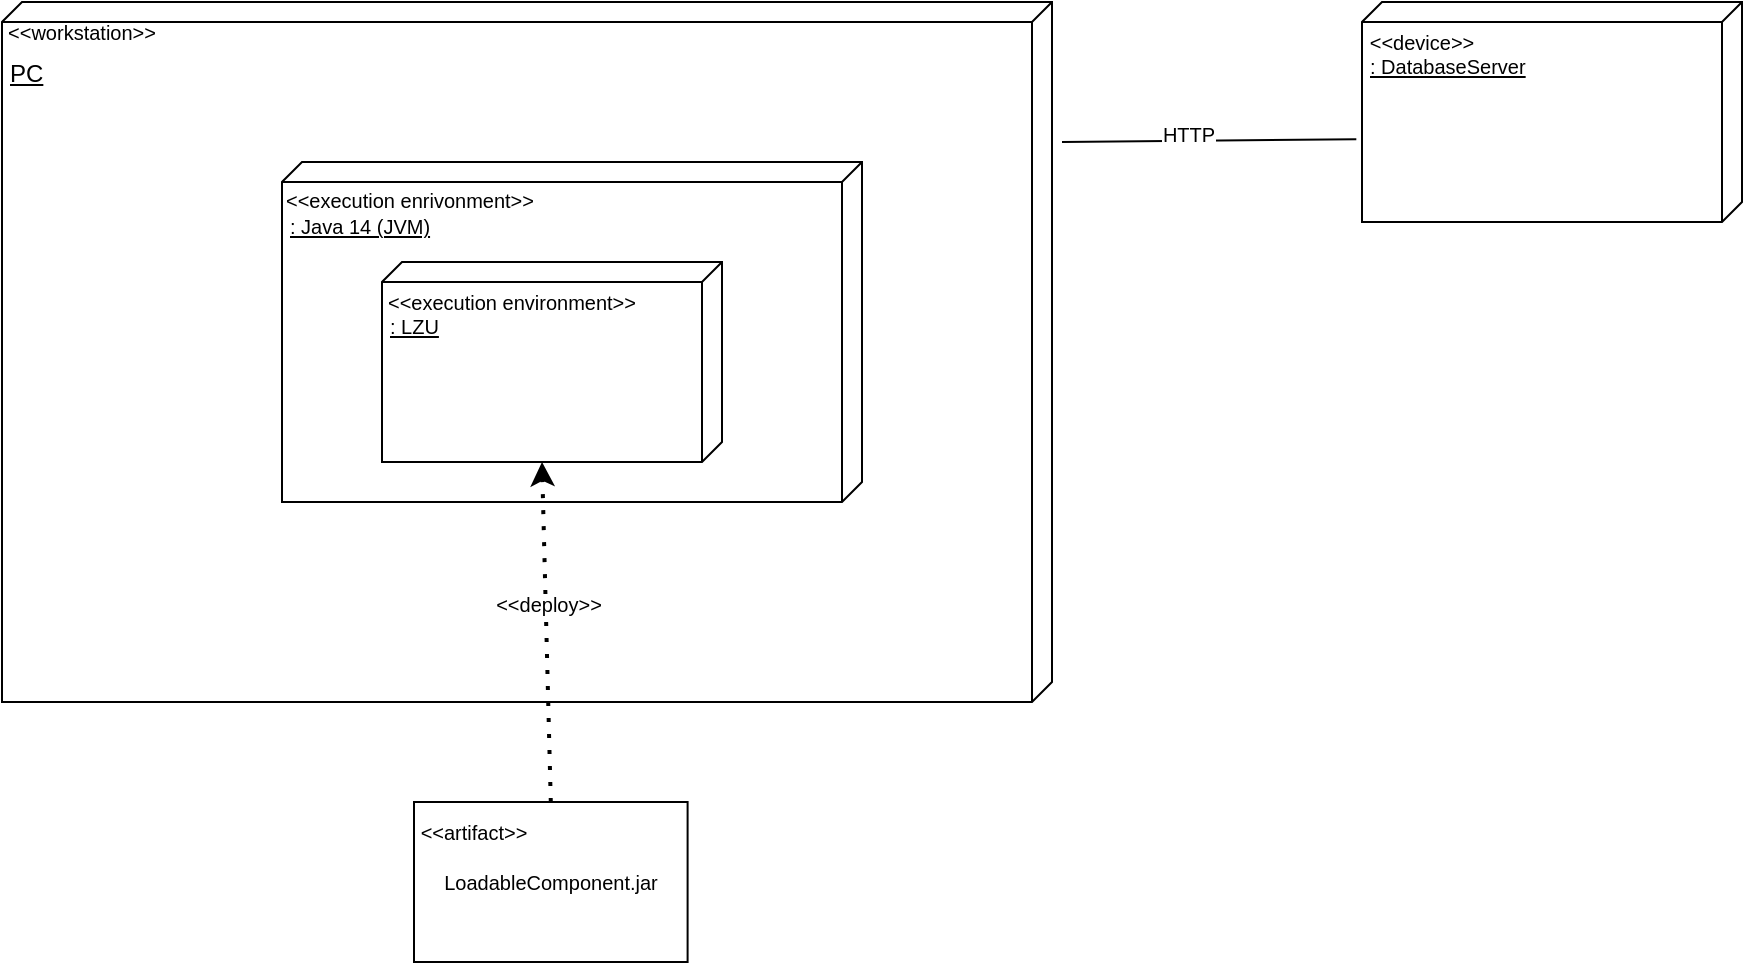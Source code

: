 <mxfile version="18.0.1" type="device"><diagram id="X1BgdcThvNTavTAA2rwf" name="Seite-1"><mxGraphModel dx="1710" dy="2122" grid="1" gridSize="10" guides="1" tooltips="1" connect="1" arrows="1" fold="1" page="1" pageScale="1" pageWidth="827" pageHeight="1169" math="0" shadow="0"><root><mxCell id="0"/><mxCell id="1" parent="0"/><mxCell id="mK2Ghu5Uz-JB355mYiLE-1" value="&lt;br&gt;PC" style="verticalAlign=top;align=left;spacingTop=8;spacingLeft=2;spacingRight=12;shape=cube;size=10;direction=south;fontStyle=4;html=1;" vertex="1" parent="1"><mxGeometry x="70" y="-310" width="525" height="350" as="geometry"/></mxCell><mxCell id="mK2Ghu5Uz-JB355mYiLE-2" value="&lt;font style=&quot;font-size: 10px;&quot;&gt;&amp;lt;&amp;lt;workstation&amp;gt;&amp;gt;&lt;/font&gt;" style="text;html=1;strokeColor=none;fillColor=none;align=center;verticalAlign=middle;whiteSpace=wrap;rounded=0;" vertex="1" parent="1"><mxGeometry x="80" y="-310" width="60" height="30" as="geometry"/></mxCell><mxCell id="mK2Ghu5Uz-JB355mYiLE-4" value="&lt;font style=&quot;font-size: 10px;&quot;&gt;&lt;br&gt;: Java 14 (JVM)&lt;/font&gt;" style="verticalAlign=top;align=left;spacingTop=8;spacingLeft=2;spacingRight=12;shape=cube;size=10;direction=south;fontStyle=4;html=1;fontSize=10;" vertex="1" parent="1"><mxGeometry x="210" y="-230" width="290" height="170" as="geometry"/></mxCell><mxCell id="mK2Ghu5Uz-JB355mYiLE-6" value="&amp;lt;&amp;lt;execution enrivonment&amp;gt;&amp;gt;" style="text;html=1;strokeColor=none;fillColor=none;align=center;verticalAlign=middle;whiteSpace=wrap;rounded=0;fontSize=10;" vertex="1" parent="1"><mxGeometry x="194" y="-226" width="160" height="30" as="geometry"/></mxCell><mxCell id="mK2Ghu5Uz-JB355mYiLE-7" value="&lt;br&gt;: DatabaseServer" style="verticalAlign=top;align=left;spacingTop=8;spacingLeft=2;spacingRight=12;shape=cube;size=10;direction=south;fontStyle=4;html=1;fontSize=10;" vertex="1" parent="1"><mxGeometry x="750" y="-310" width="190" height="110" as="geometry"/></mxCell><mxCell id="mK2Ghu5Uz-JB355mYiLE-8" value="&amp;lt;&amp;lt;device&amp;gt;&amp;gt;" style="text;html=1;strokeColor=none;fillColor=none;align=center;verticalAlign=middle;whiteSpace=wrap;rounded=0;fontSize=10;" vertex="1" parent="1"><mxGeometry x="760" y="-300" width="40" height="20" as="geometry"/></mxCell><mxCell id="mK2Ghu5Uz-JB355mYiLE-11" value="&lt;br&gt;: LZU" style="verticalAlign=top;align=left;spacingTop=8;spacingLeft=2;spacingRight=12;shape=cube;size=10;direction=south;fontStyle=4;html=1;fontSize=10;" vertex="1" parent="1"><mxGeometry x="260" y="-180" width="170" height="100" as="geometry"/></mxCell><mxCell id="mK2Ghu5Uz-JB355mYiLE-12" value="&amp;lt;&amp;lt;execution environment&amp;gt;&amp;gt;" style="text;html=1;strokeColor=none;fillColor=none;align=center;verticalAlign=middle;whiteSpace=wrap;rounded=0;fontSize=10;" vertex="1" parent="1"><mxGeometry x="250" y="-175" width="150" height="30" as="geometry"/></mxCell><mxCell id="mK2Ghu5Uz-JB355mYiLE-13" value="LoadableComponent.jar" style="html=1;fontSize=10;" vertex="1" parent="1"><mxGeometry x="276" y="90" width="136.8" height="80" as="geometry"/></mxCell><mxCell id="mK2Ghu5Uz-JB355mYiLE-14" value="&amp;lt;&amp;lt;artifact&amp;gt;&amp;gt;" style="text;html=1;strokeColor=none;fillColor=none;align=center;verticalAlign=middle;whiteSpace=wrap;rounded=0;fontSize=10;" vertex="1" parent="1"><mxGeometry x="276" y="90" width="60" height="30" as="geometry"/></mxCell><mxCell id="mK2Ghu5Uz-JB355mYiLE-15" value="" style="endArrow=classic;dashed=1;html=1;dashPattern=1 3;strokeWidth=2;rounded=0;fontSize=10;entryX=0;entryY=0;entryDx=100;entryDy=90;entryPerimeter=0;exitX=0.5;exitY=0;exitDx=0;exitDy=0;" edge="1" parent="1" source="mK2Ghu5Uz-JB355mYiLE-13" target="mK2Ghu5Uz-JB355mYiLE-11"><mxGeometry width="50" height="50" relative="1" as="geometry"><mxPoint x="330" y="90" as="sourcePoint"/><mxPoint x="380" y="40" as="targetPoint"/></mxGeometry></mxCell><mxCell id="mK2Ghu5Uz-JB355mYiLE-16" value="&amp;lt;&amp;lt;deploy&amp;gt;&amp;gt;" style="edgeLabel;html=1;align=center;verticalAlign=middle;resizable=0;points=[];fontSize=10;" vertex="1" connectable="0" parent="mK2Ghu5Uz-JB355mYiLE-15"><mxGeometry x="0.172" y="-1" relative="1" as="geometry"><mxPoint as="offset"/></mxGeometry></mxCell><mxCell id="mK2Ghu5Uz-JB355mYiLE-18" value="" style="endArrow=none;html=1;rounded=0;fontSize=10;entryX=0.624;entryY=1.015;entryDx=0;entryDy=0;entryPerimeter=0;" edge="1" parent="1" target="mK2Ghu5Uz-JB355mYiLE-7"><mxGeometry width="50" height="50" relative="1" as="geometry"><mxPoint x="600" y="-240" as="sourcePoint"/><mxPoint x="670" y="-240" as="targetPoint"/></mxGeometry></mxCell><mxCell id="mK2Ghu5Uz-JB355mYiLE-19" value="HTTP" style="edgeLabel;html=1;align=center;verticalAlign=middle;resizable=0;points=[];fontSize=10;" vertex="1" connectable="0" parent="mK2Ghu5Uz-JB355mYiLE-18"><mxGeometry x="-0.151" y="4" relative="1" as="geometry"><mxPoint as="offset"/></mxGeometry></mxCell></root></mxGraphModel></diagram></mxfile>